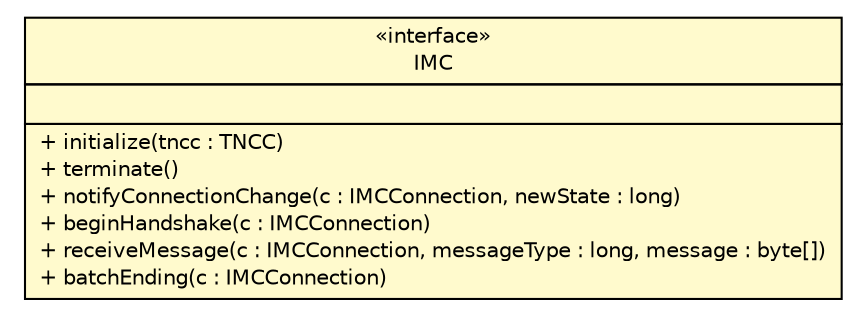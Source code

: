 #!/usr/local/bin/dot
#
# Class diagram 
# Generated by UMLGraph version R5_6 (http://www.umlgraph.org/)
#

digraph G {
	edge [fontname="Helvetica",fontsize=10,labelfontname="Helvetica",labelfontsize=10];
	node [fontname="Helvetica",fontsize=10,shape=plaintext];
	nodesep=0.25;
	ranksep=0.5;
	// org.trustedcomputinggroup.tnc.ifimc.IMC
	c43 [label=<<table title="org.trustedcomputinggroup.tnc.ifimc.IMC" border="0" cellborder="1" cellspacing="0" cellpadding="2" port="p" bgcolor="lemonChiffon" href="./IMC.html">
		<tr><td><table border="0" cellspacing="0" cellpadding="1">
<tr><td align="center" balign="center"> &#171;interface&#187; </td></tr>
<tr><td align="center" balign="center"> IMC </td></tr>
		</table></td></tr>
		<tr><td><table border="0" cellspacing="0" cellpadding="1">
<tr><td align="left" balign="left">  </td></tr>
		</table></td></tr>
		<tr><td><table border="0" cellspacing="0" cellpadding="1">
<tr><td align="left" balign="left"> + initialize(tncc : TNCC) </td></tr>
<tr><td align="left" balign="left"> + terminate() </td></tr>
<tr><td align="left" balign="left"> + notifyConnectionChange(c : IMCConnection, newState : long) </td></tr>
<tr><td align="left" balign="left"> + beginHandshake(c : IMCConnection) </td></tr>
<tr><td align="left" balign="left"> + receiveMessage(c : IMCConnection, messageType : long, message : byte[]) </td></tr>
<tr><td align="left" balign="left"> + batchEnding(c : IMCConnection) </td></tr>
		</table></td></tr>
		</table>>, URL="./IMC.html", fontname="Helvetica", fontcolor="black", fontsize=10.0];
}

